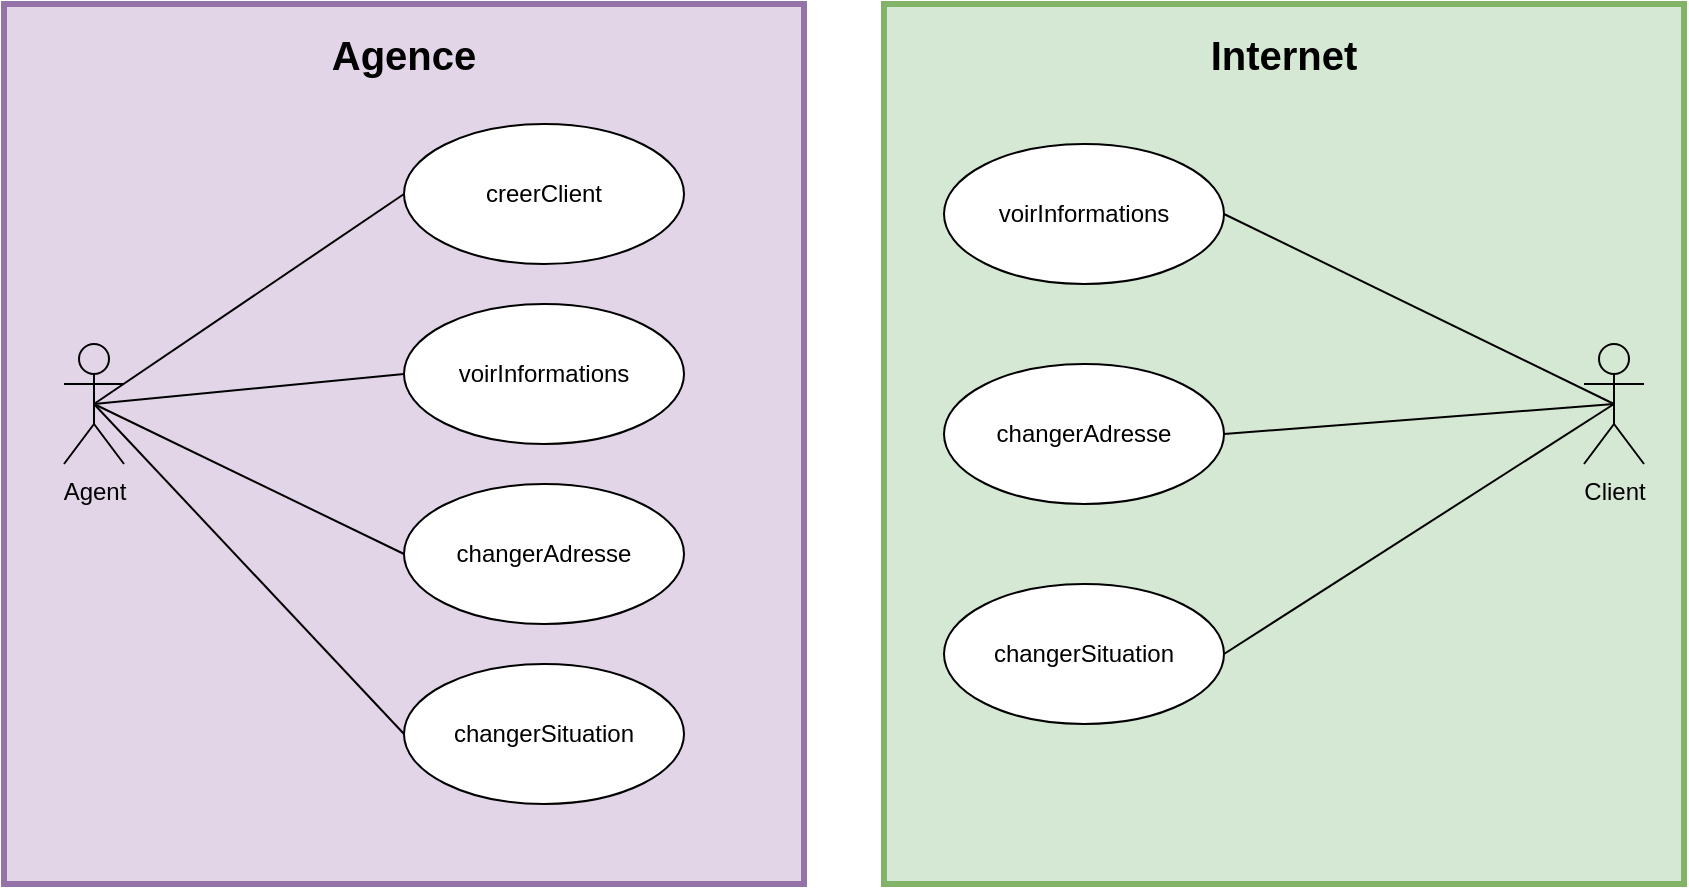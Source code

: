 <mxfile version="14.4.3" type="device"><diagram id="0-Mls9FaiovPc-2EKkJ1" name="Page-1"><mxGraphModel dx="1422" dy="825" grid="1" gridSize="10" guides="1" tooltips="1" connect="1" arrows="1" fold="1" page="1" pageScale="1" pageWidth="850" pageHeight="1100" math="0" shadow="0"><root><mxCell id="0"/><mxCell id="1" parent="0"/><mxCell id="Jzux5vzRWWtfO17vSdi4-1" value="&lt;font style=&quot;font-size: 20px&quot;&gt;&lt;b&gt;Agence&lt;br&gt;&lt;/b&gt;&lt;/font&gt;&lt;br&gt;&lt;br&gt;&lt;br&gt;&lt;br&gt;&lt;br&gt;&lt;br&gt;&lt;br&gt;&lt;br&gt;&lt;br&gt;&lt;br&gt;&lt;br&gt;&lt;br&gt;&lt;br&gt;&lt;br&gt;&lt;br&gt;&lt;br&gt;&lt;br&gt;&lt;br&gt;&lt;br&gt;&lt;br&gt;&lt;br&gt;&lt;br&gt;&lt;br&gt;&lt;br&gt;&lt;br&gt;&lt;br&gt;&lt;br&gt;" style="rounded=0;whiteSpace=wrap;html=1;strokeWidth=3;fillColor=#e1d5e7;strokeColor=#9673a6;" vertex="1" parent="1"><mxGeometry x="40" y="640" width="400" height="440" as="geometry"/></mxCell><mxCell id="Jzux5vzRWWtfO17vSdi4-8" style="rounded=0;orthogonalLoop=1;jettySize=auto;html=1;exitX=0.5;exitY=0.5;exitDx=0;exitDy=0;exitPerimeter=0;entryX=0;entryY=0.5;entryDx=0;entryDy=0;startArrow=none;startFill=0;endArrow=none;endFill=0;" edge="1" parent="1" source="Jzux5vzRWWtfO17vSdi4-2" target="Jzux5vzRWWtfO17vSdi4-4"><mxGeometry relative="1" as="geometry"/></mxCell><mxCell id="Jzux5vzRWWtfO17vSdi4-9" style="edgeStyle=none;rounded=0;orthogonalLoop=1;jettySize=auto;html=1;exitX=0.5;exitY=0.5;exitDx=0;exitDy=0;exitPerimeter=0;entryX=0;entryY=0.5;entryDx=0;entryDy=0;startArrow=none;startFill=0;endArrow=none;endFill=0;" edge="1" parent="1" source="Jzux5vzRWWtfO17vSdi4-2" target="Jzux5vzRWWtfO17vSdi4-5"><mxGeometry relative="1" as="geometry"/></mxCell><mxCell id="Jzux5vzRWWtfO17vSdi4-10" style="edgeStyle=none;rounded=0;orthogonalLoop=1;jettySize=auto;html=1;exitX=0.5;exitY=0.5;exitDx=0;exitDy=0;exitPerimeter=0;entryX=0;entryY=0.5;entryDx=0;entryDy=0;startArrow=none;startFill=0;endArrow=none;endFill=0;" edge="1" parent="1" source="Jzux5vzRWWtfO17vSdi4-2" target="Jzux5vzRWWtfO17vSdi4-6"><mxGeometry relative="1" as="geometry"/></mxCell><mxCell id="Jzux5vzRWWtfO17vSdi4-11" style="edgeStyle=none;rounded=0;orthogonalLoop=1;jettySize=auto;html=1;exitX=0.5;exitY=0.5;exitDx=0;exitDy=0;exitPerimeter=0;entryX=0;entryY=0.5;entryDx=0;entryDy=0;startArrow=none;startFill=0;endArrow=none;endFill=0;" edge="1" parent="1" source="Jzux5vzRWWtfO17vSdi4-2" target="Jzux5vzRWWtfO17vSdi4-7"><mxGeometry relative="1" as="geometry"/></mxCell><mxCell id="Jzux5vzRWWtfO17vSdi4-2" value="Agent" style="shape=umlActor;verticalLabelPosition=bottom;verticalAlign=top;html=1;outlineConnect=0;strokeWidth=1;fillColor=none;" vertex="1" parent="1"><mxGeometry x="70" y="810" width="30" height="60" as="geometry"/></mxCell><mxCell id="Jzux5vzRWWtfO17vSdi4-4" value="creerClient" style="ellipse;whiteSpace=wrap;html=1;" vertex="1" parent="1"><mxGeometry x="240" y="700" width="140" height="70" as="geometry"/></mxCell><mxCell id="Jzux5vzRWWtfO17vSdi4-5" value="voirInformations" style="ellipse;whiteSpace=wrap;html=1;" vertex="1" parent="1"><mxGeometry x="240" y="790" width="140" height="70" as="geometry"/></mxCell><mxCell id="Jzux5vzRWWtfO17vSdi4-6" value="changerAdresse" style="ellipse;whiteSpace=wrap;html=1;" vertex="1" parent="1"><mxGeometry x="240" y="880" width="140" height="70" as="geometry"/></mxCell><mxCell id="Jzux5vzRWWtfO17vSdi4-7" value="changerSituation" style="ellipse;whiteSpace=wrap;html=1;" vertex="1" parent="1"><mxGeometry x="240" y="970" width="140" height="70" as="geometry"/></mxCell><mxCell id="Jzux5vzRWWtfO17vSdi4-12" value="&lt;font style=&quot;font-size: 20px&quot;&gt;&lt;b&gt;Internet&lt;br&gt;&lt;/b&gt;&lt;/font&gt;&lt;br&gt;&lt;br&gt;&lt;br&gt;&lt;br&gt;&lt;br&gt;&lt;br&gt;&lt;br&gt;&lt;br&gt;&lt;br&gt;&lt;br&gt;&lt;br&gt;&lt;br&gt;&lt;br&gt;&lt;br&gt;&lt;br&gt;&lt;br&gt;&lt;br&gt;&lt;br&gt;&lt;br&gt;&lt;br&gt;&lt;br&gt;&lt;br&gt;&lt;br&gt;&lt;br&gt;&lt;br&gt;&lt;br&gt;&lt;br&gt;" style="rounded=0;whiteSpace=wrap;html=1;strokeWidth=3;fillColor=#d5e8d4;strokeColor=#82b366;" vertex="1" parent="1"><mxGeometry x="480" y="640" width="400" height="440" as="geometry"/></mxCell><mxCell id="Jzux5vzRWWtfO17vSdi4-14" style="edgeStyle=none;rounded=0;orthogonalLoop=1;jettySize=auto;html=1;exitX=0.5;exitY=0.5;exitDx=0;exitDy=0;exitPerimeter=0;entryX=1;entryY=0.5;entryDx=0;entryDy=0;startArrow=none;startFill=0;endArrow=none;endFill=0;" edge="1" parent="1" source="Jzux5vzRWWtfO17vSdi4-17" target="Jzux5vzRWWtfO17vSdi4-19"><mxGeometry relative="1" as="geometry"/></mxCell><mxCell id="Jzux5vzRWWtfO17vSdi4-15" style="edgeStyle=none;rounded=0;orthogonalLoop=1;jettySize=auto;html=1;exitX=0.5;exitY=0.5;exitDx=0;exitDy=0;exitPerimeter=0;entryX=1;entryY=0.5;entryDx=0;entryDy=0;startArrow=none;startFill=0;endArrow=none;endFill=0;" edge="1" parent="1" source="Jzux5vzRWWtfO17vSdi4-17" target="Jzux5vzRWWtfO17vSdi4-20"><mxGeometry relative="1" as="geometry"/></mxCell><mxCell id="Jzux5vzRWWtfO17vSdi4-16" style="edgeStyle=none;rounded=0;orthogonalLoop=1;jettySize=auto;html=1;exitX=0.5;exitY=0.5;exitDx=0;exitDy=0;exitPerimeter=0;entryX=1;entryY=0.5;entryDx=0;entryDy=0;startArrow=none;startFill=0;endArrow=none;endFill=0;" edge="1" parent="1" source="Jzux5vzRWWtfO17vSdi4-17" target="Jzux5vzRWWtfO17vSdi4-21"><mxGeometry relative="1" as="geometry"/></mxCell><mxCell id="Jzux5vzRWWtfO17vSdi4-17" value="Client" style="shape=umlActor;verticalLabelPosition=bottom;verticalAlign=top;html=1;outlineConnect=0;strokeWidth=1;fillColor=none;" vertex="1" parent="1"><mxGeometry x="830" y="810" width="30" height="60" as="geometry"/></mxCell><mxCell id="Jzux5vzRWWtfO17vSdi4-19" value="voirInformations" style="ellipse;whiteSpace=wrap;html=1;" vertex="1" parent="1"><mxGeometry x="510" y="710" width="140" height="70" as="geometry"/></mxCell><mxCell id="Jzux5vzRWWtfO17vSdi4-20" value="changerAdresse" style="ellipse;whiteSpace=wrap;html=1;" vertex="1" parent="1"><mxGeometry x="510" y="820" width="140" height="70" as="geometry"/></mxCell><mxCell id="Jzux5vzRWWtfO17vSdi4-21" value="changerSituation" style="ellipse;whiteSpace=wrap;html=1;" vertex="1" parent="1"><mxGeometry x="510" y="930" width="140" height="70" as="geometry"/></mxCell></root></mxGraphModel></diagram></mxfile>
